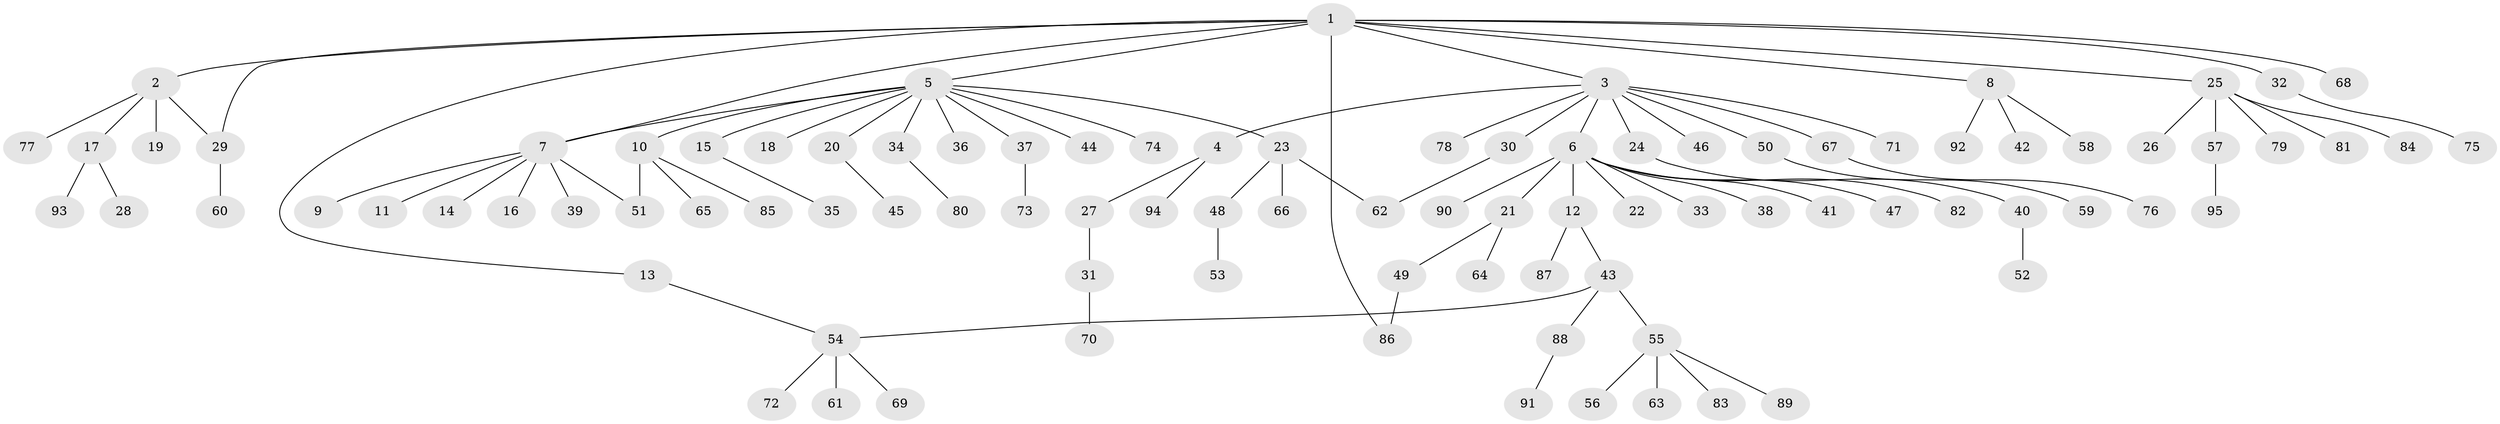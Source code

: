 // Generated by graph-tools (version 1.1) at 2025/26/03/09/25 03:26:05]
// undirected, 95 vertices, 100 edges
graph export_dot {
graph [start="1"]
  node [color=gray90,style=filled];
  1;
  2;
  3;
  4;
  5;
  6;
  7;
  8;
  9;
  10;
  11;
  12;
  13;
  14;
  15;
  16;
  17;
  18;
  19;
  20;
  21;
  22;
  23;
  24;
  25;
  26;
  27;
  28;
  29;
  30;
  31;
  32;
  33;
  34;
  35;
  36;
  37;
  38;
  39;
  40;
  41;
  42;
  43;
  44;
  45;
  46;
  47;
  48;
  49;
  50;
  51;
  52;
  53;
  54;
  55;
  56;
  57;
  58;
  59;
  60;
  61;
  62;
  63;
  64;
  65;
  66;
  67;
  68;
  69;
  70;
  71;
  72;
  73;
  74;
  75;
  76;
  77;
  78;
  79;
  80;
  81;
  82;
  83;
  84;
  85;
  86;
  87;
  88;
  89;
  90;
  91;
  92;
  93;
  94;
  95;
  1 -- 2;
  1 -- 3;
  1 -- 5;
  1 -- 7;
  1 -- 8;
  1 -- 13;
  1 -- 25;
  1 -- 29;
  1 -- 32;
  1 -- 68;
  1 -- 86;
  2 -- 17;
  2 -- 19;
  2 -- 29;
  2 -- 77;
  3 -- 4;
  3 -- 6;
  3 -- 24;
  3 -- 30;
  3 -- 46;
  3 -- 50;
  3 -- 67;
  3 -- 71;
  3 -- 78;
  4 -- 27;
  4 -- 94;
  5 -- 7;
  5 -- 10;
  5 -- 15;
  5 -- 18;
  5 -- 20;
  5 -- 23;
  5 -- 34;
  5 -- 36;
  5 -- 37;
  5 -- 44;
  5 -- 74;
  6 -- 12;
  6 -- 21;
  6 -- 22;
  6 -- 33;
  6 -- 38;
  6 -- 41;
  6 -- 47;
  6 -- 82;
  6 -- 90;
  7 -- 9;
  7 -- 11;
  7 -- 14;
  7 -- 16;
  7 -- 39;
  7 -- 51;
  8 -- 42;
  8 -- 58;
  8 -- 92;
  10 -- 51;
  10 -- 65;
  10 -- 85;
  12 -- 43;
  12 -- 87;
  13 -- 54;
  15 -- 35;
  17 -- 28;
  17 -- 93;
  20 -- 45;
  21 -- 49;
  21 -- 64;
  23 -- 48;
  23 -- 62;
  23 -- 66;
  24 -- 40;
  25 -- 26;
  25 -- 57;
  25 -- 79;
  25 -- 81;
  25 -- 84;
  27 -- 31;
  29 -- 60;
  30 -- 62;
  31 -- 70;
  32 -- 75;
  34 -- 80;
  37 -- 73;
  40 -- 52;
  43 -- 54;
  43 -- 55;
  43 -- 88;
  48 -- 53;
  49 -- 86;
  50 -- 59;
  54 -- 61;
  54 -- 69;
  54 -- 72;
  55 -- 56;
  55 -- 63;
  55 -- 83;
  55 -- 89;
  57 -- 95;
  67 -- 76;
  88 -- 91;
}
